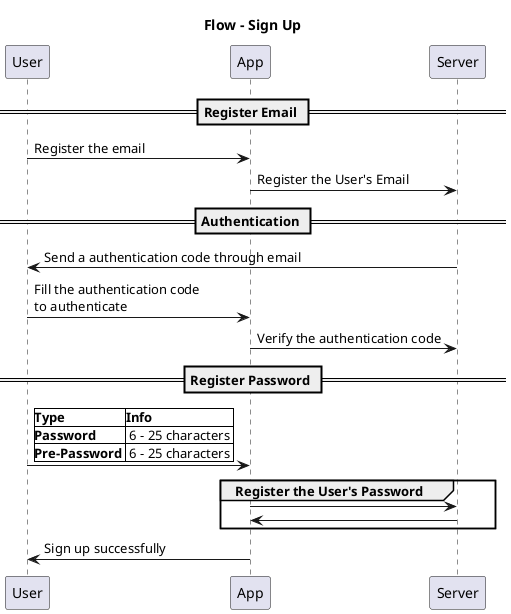 @startuml
title Flow - Sign Up

participant User
participant App
participant Server
== Register Email ==
User -> App: Register the email
App -> Server: Register the User's Email
== Authentication ==
Server -> User: Send a authentication code through email
User -> App: Fill the authentication code\nto authenticate
App -> Server: Verify the authentication code
== Register Password ==
User -> App: |**Type**|**Info**|\n|**Password **| 6 - 25 characters |\n|**Pre-Password **| 6 - 25 characters |

group Register the User's Password
  App -> Server:
  App <- Server:
end
User <- App: Sign up successfully
@enduml